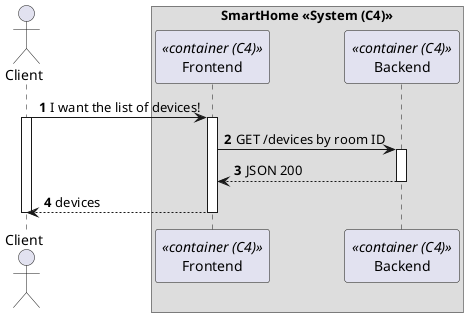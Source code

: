 @startuml
'https://plantuml.com/sequence-diagram
!pragma layout smetana

autonumber

actor "Client" as User


box "SmartHome <<System (C4)>>"
participant "Frontend" as FE<<container (C4)>>
    participant "Backend" as SV<<container (C4)>>
end box

User -> FE : I want the list of devices!
activate FE
activate User

FE -> SV : GET /devices by room ID
activate SV

SV --> FE : JSON 200
deactivate SV

FE --> User : devices
deactivate FE
deactivate User


@enduml